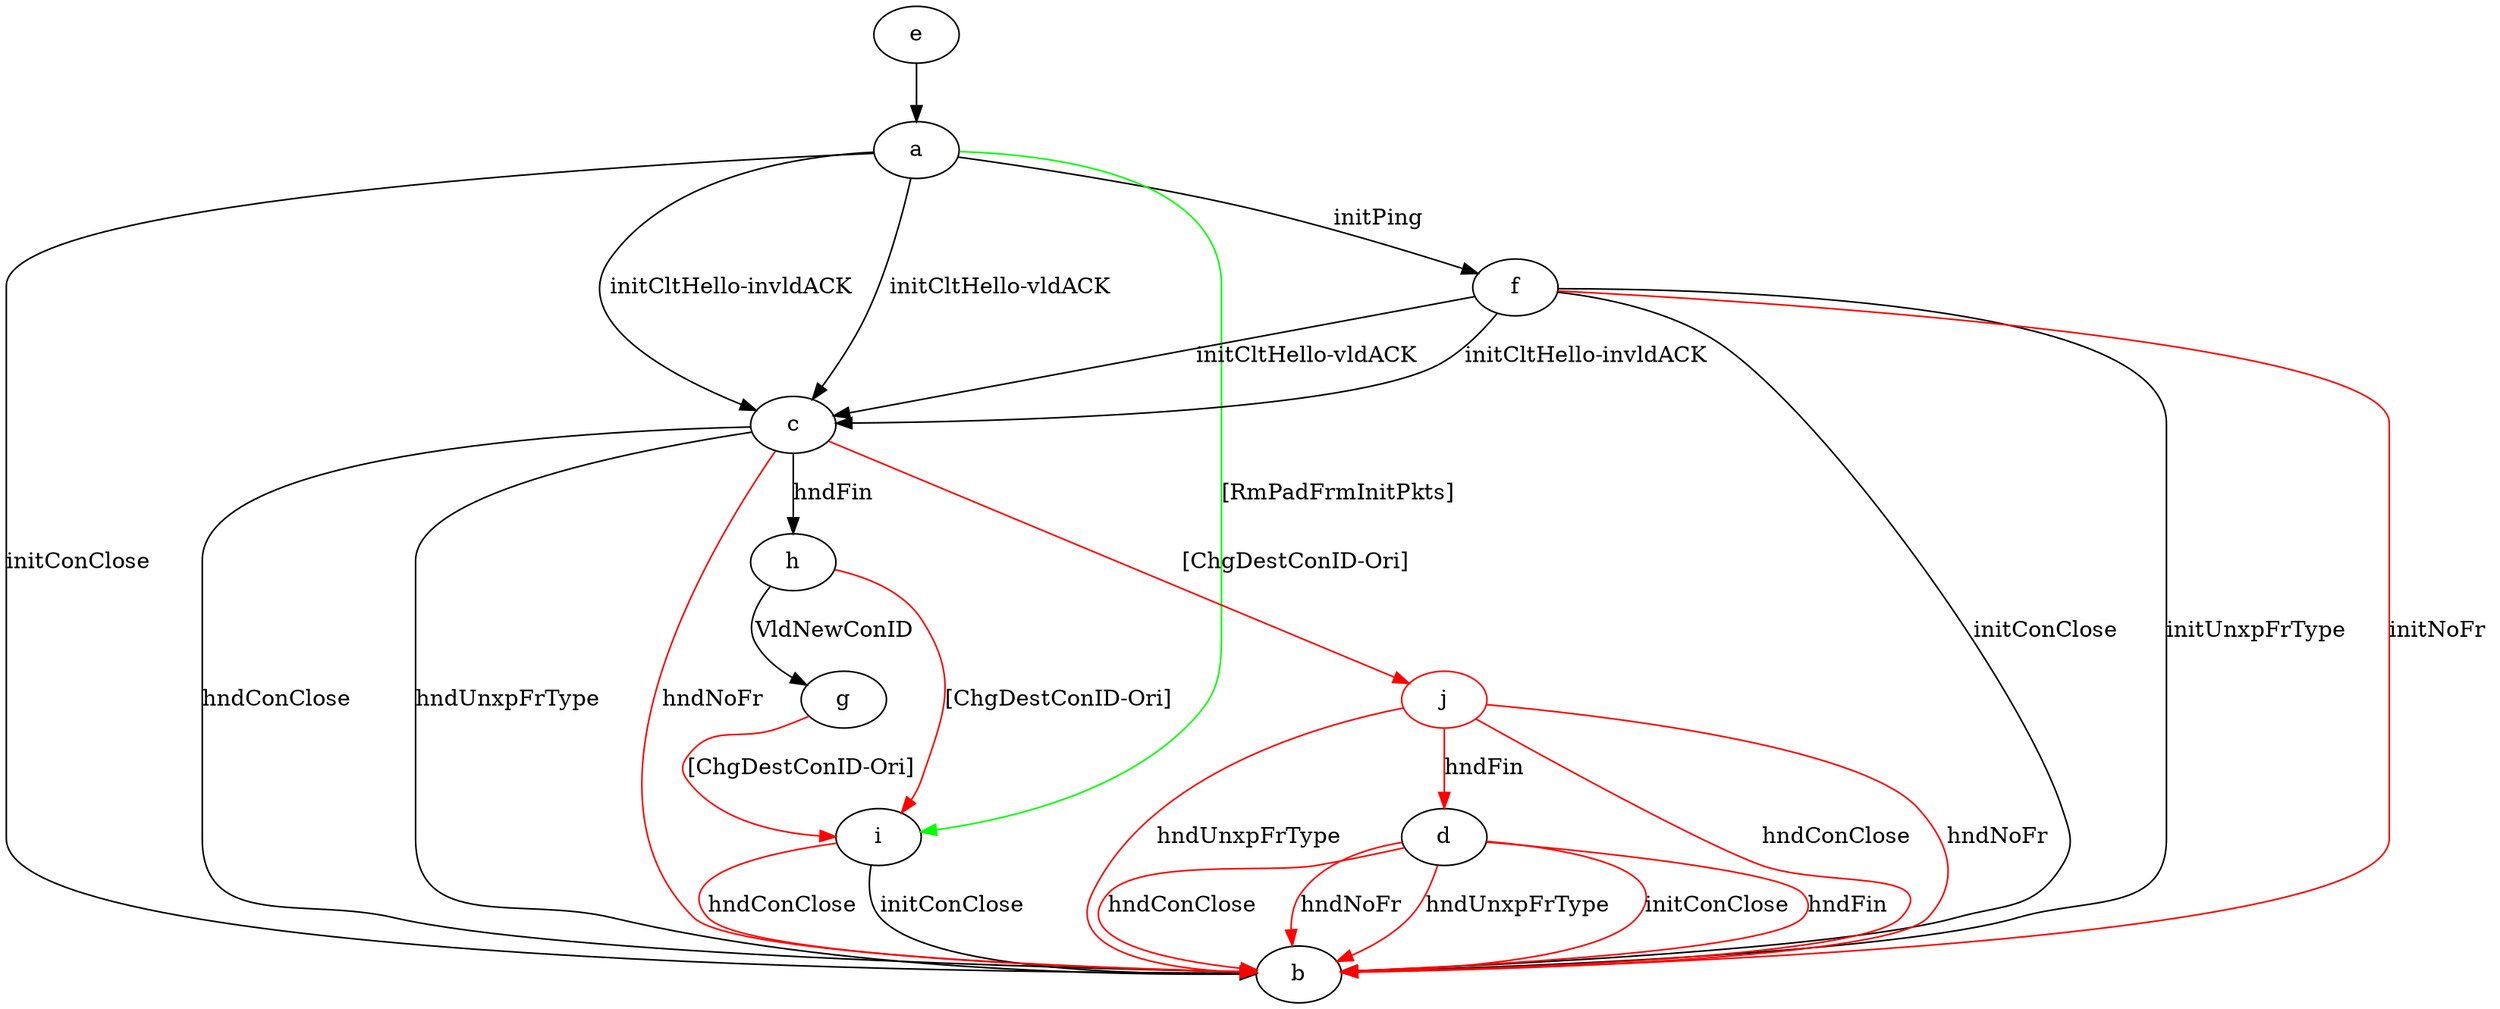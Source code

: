 digraph "" {
	a -> b	[key=0,
		label="initConClose "];
	a -> c	[key=0,
		label="initCltHello-vldACK "];
	a -> c	[key=1,
		label="initCltHello-invldACK "];
	a -> f	[key=0,
		label="initPing "];
	a -> i	[key=0,
		color=green,
		label="[RmPadFrmInitPkts] "];
	c -> b	[key=0,
		label="hndConClose "];
	c -> b	[key=1,
		label="hndUnxpFrType "];
	c -> b	[key=2,
		color=red,
		label="hndNoFr "];
	c -> h	[key=0,
		label="hndFin "];
	j	[color=red];
	c -> j	[key=0,
		color=red,
		label="[ChgDestConID-Ori] "];
	d -> b	[key=0,
		color=red,
		label="initConClose "];
	d -> b	[key=1,
		color=red,
		label="hndFin "];
	d -> b	[key=2,
		color=red,
		label="hndConClose "];
	d -> b	[key=3,
		color=red,
		label="hndNoFr "];
	d -> b	[key=4,
		color=red,
		label="hndUnxpFrType "];
	e -> a	[key=0];
	f -> b	[key=0,
		label="initConClose "];
	f -> b	[key=1,
		label="initUnxpFrType "];
	f -> b	[key=2,
		color=red,
		label="initNoFr "];
	f -> c	[key=0,
		label="initCltHello-vldACK "];
	f -> c	[key=1,
		label="initCltHello-invldACK "];
	g -> i	[key=0,
		color=red,
		label="[ChgDestConID-Ori] "];
	h -> g	[key=0,
		label="VldNewConID "];
	h -> i	[key=0,
		color=red,
		label="[ChgDestConID-Ori] "];
	i -> b	[key=0,
		label="initConClose "];
	i -> b	[key=1,
		color=red,
		label="hndConClose "];
	j -> b	[key=0,
		color=red,
		label="hndConClose "];
	j -> b	[key=1,
		color=red,
		label="hndNoFr "];
	j -> b	[key=2,
		color=red,
		label="hndUnxpFrType "];
	j -> d	[key=0,
		color=red,
		label="hndFin "];
}
